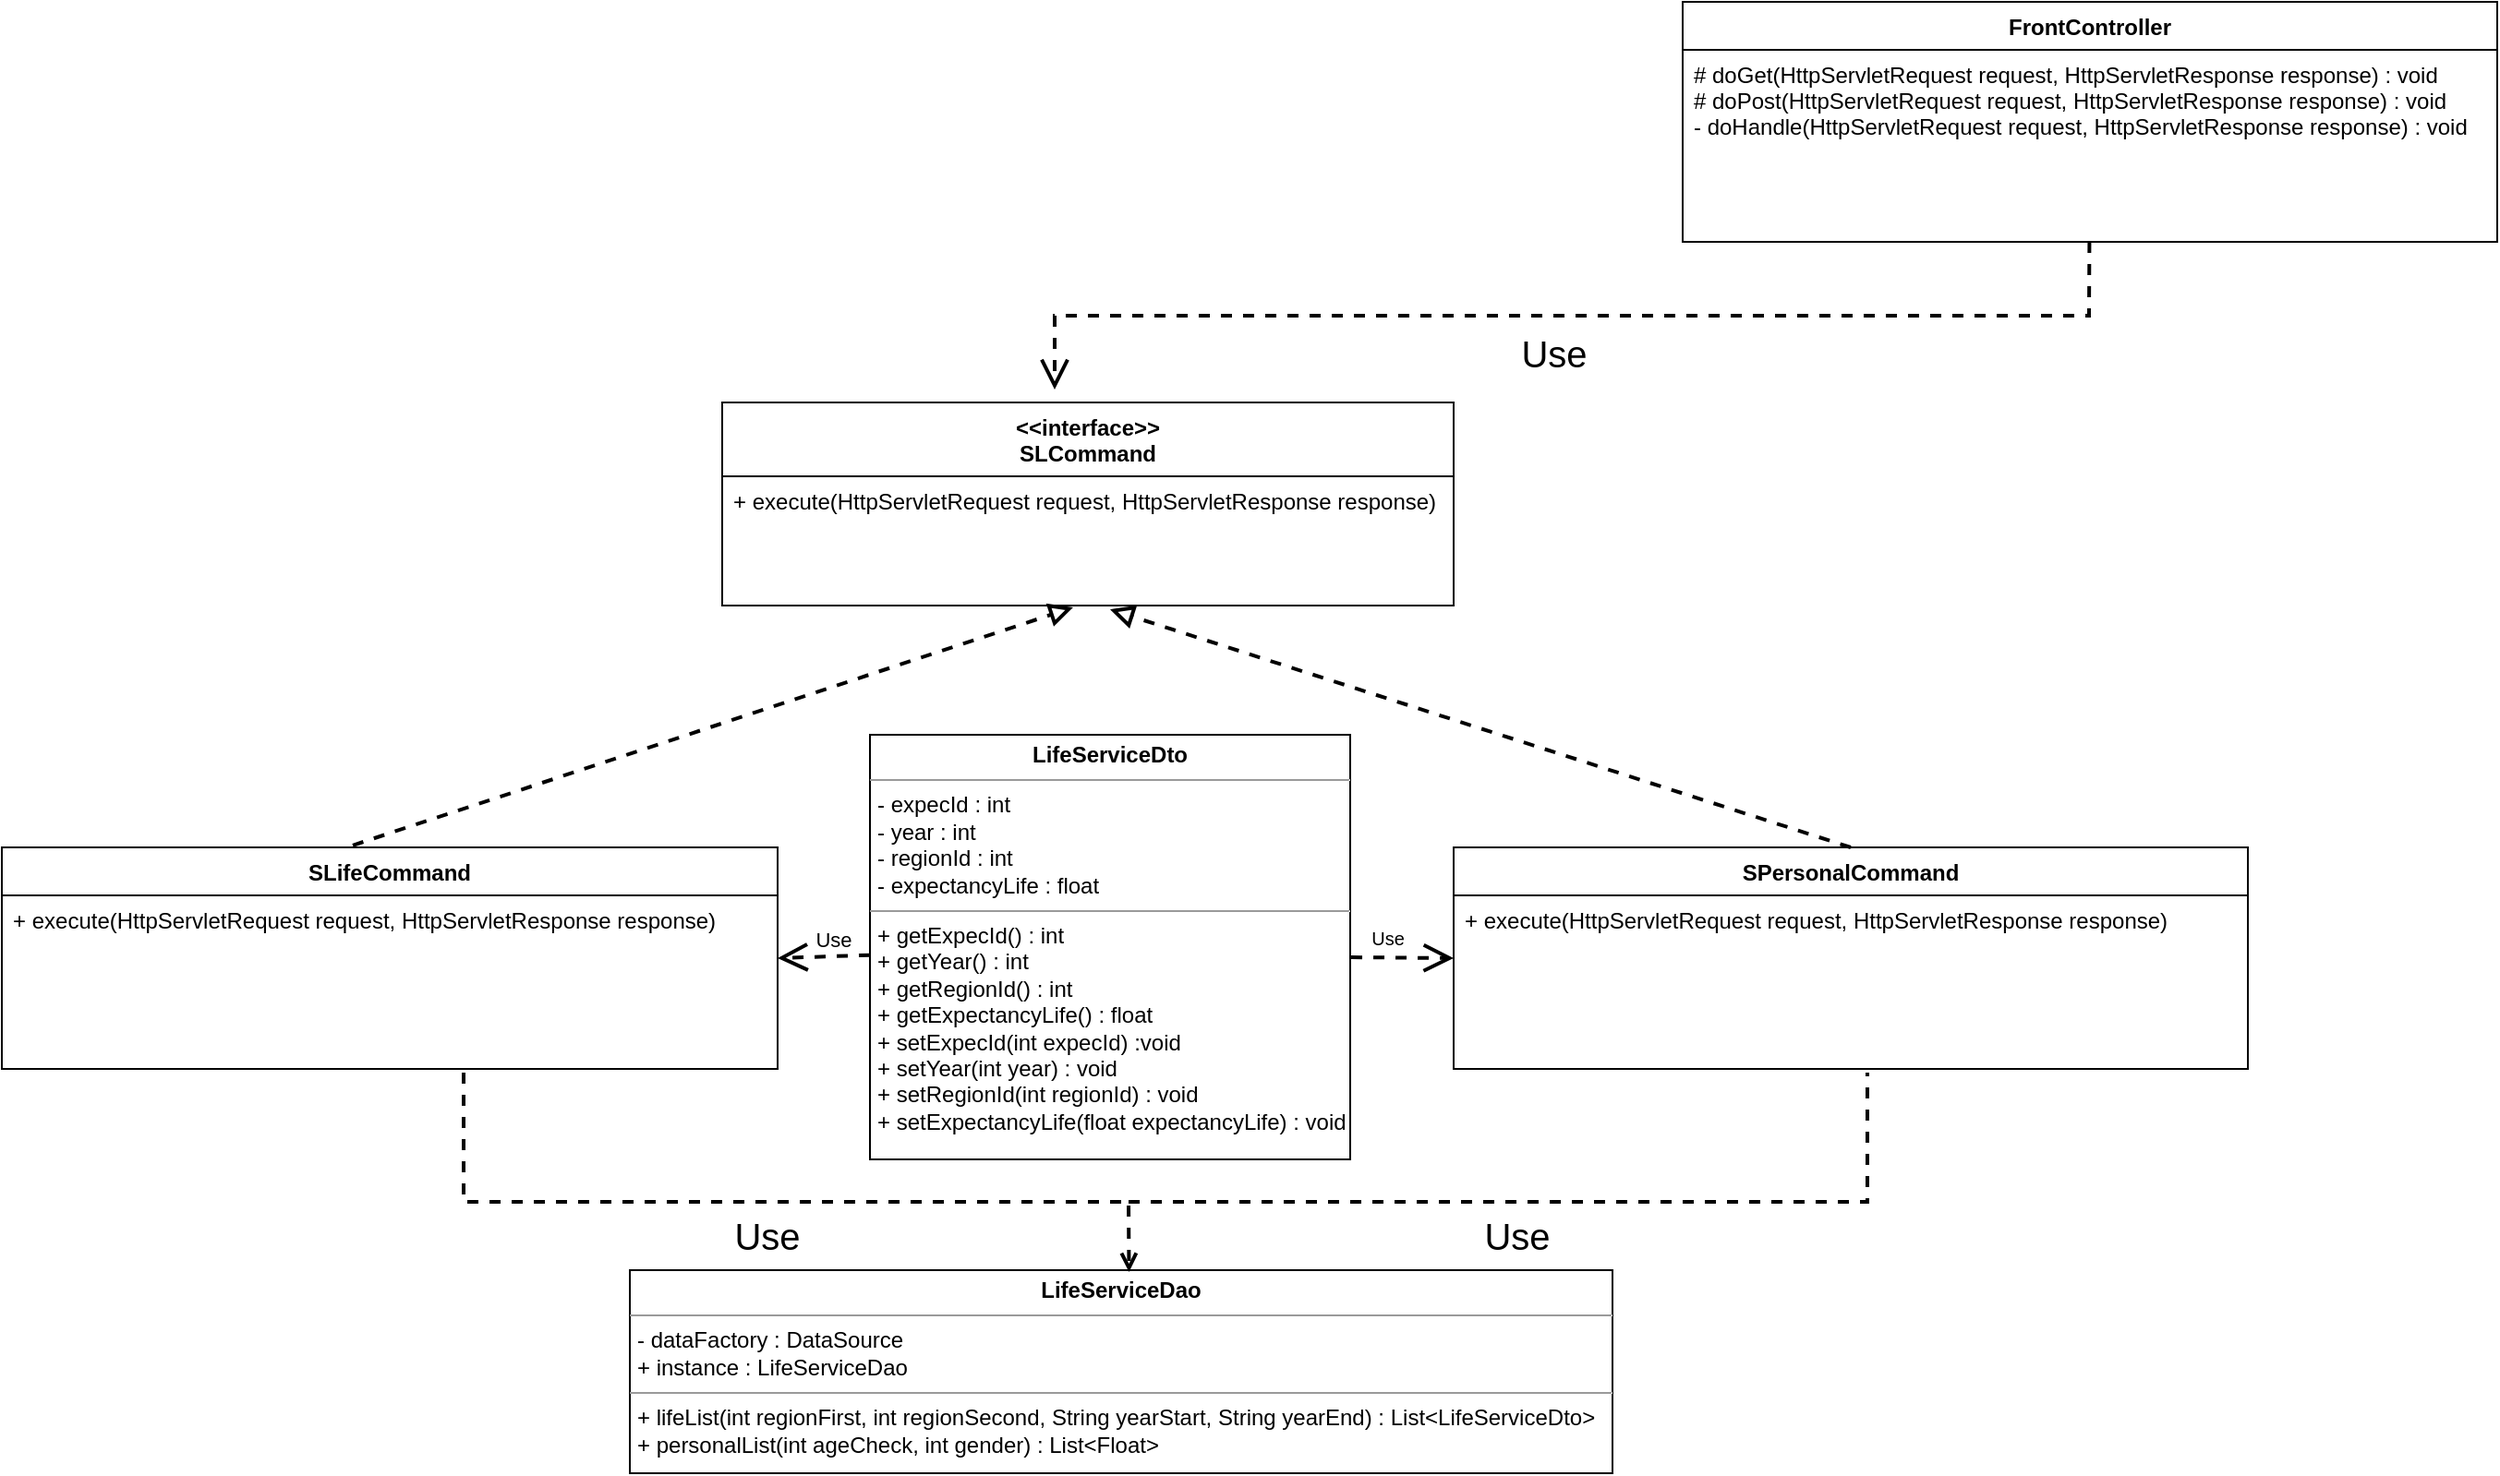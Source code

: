 <mxfile version="20.8.16" type="device"><diagram id="C5RBs43oDa-KdzZeNtuy" name="Page-1"><mxGraphModel dx="3756" dy="811" grid="1" gridSize="10" guides="1" tooltips="1" connect="1" arrows="1" fold="1" page="1" pageScale="1" pageWidth="1169" pageHeight="827" math="0" shadow="0"><root><mxCell id="WIyWlLk6GJQsqaUBKTNV-0"/><mxCell id="WIyWlLk6GJQsqaUBKTNV-1" parent="WIyWlLk6GJQsqaUBKTNV-0"/><mxCell id="UeREu-gAcgGopk64Yu9I-0" value="FrontController" style="swimlane;fontStyle=1;align=center;verticalAlign=top;childLayout=stackLayout;horizontal=1;startSize=26;horizontalStack=0;resizeParent=1;resizeLast=0;collapsible=1;marginBottom=0;rounded=0;shadow=0;strokeWidth=1;" parent="WIyWlLk6GJQsqaUBKTNV-1" vertex="1"><mxGeometry x="-740" y="30" width="441" height="130" as="geometry"><mxRectangle x="230" y="140" width="160" height="26" as="alternateBounds"/></mxGeometry></mxCell><mxCell id="UeREu-gAcgGopk64Yu9I-1" value="# doGet(HttpServletRequest request, HttpServletResponse response) : void&#10;# doPost(HttpServletRequest request, HttpServletResponse response) : void&#10;- doHandle(HttpServletRequest request, HttpServletResponse response) : void&#10; " style="text;align=left;verticalAlign=top;spacingLeft=4;spacingRight=4;overflow=hidden;rotatable=0;points=[[0,0.5],[1,0.5]];portConstraint=eastwest;" parent="UeREu-gAcgGopk64Yu9I-0" vertex="1"><mxGeometry y="26" width="441" height="104" as="geometry"/></mxCell><mxCell id="UeREu-gAcgGopk64Yu9I-2" value="&lt;font style=&quot;font-size: 20px;&quot;&gt;Use&lt;/font&gt;" style="endArrow=open;endSize=12;dashed=1;html=1;rounded=0;strokeWidth=2;" parent="UeREu-gAcgGopk64Yu9I-0" source="UeREu-gAcgGopk64Yu9I-1" edge="1"><mxGeometry x="0.031" y="20" width="160" relative="1" as="geometry"><mxPoint x="370" y="199" as="sourcePoint"/><mxPoint x="-340" y="210" as="targetPoint"/><Array as="points"><mxPoint x="220" y="170"/><mxPoint x="-340" y="170"/></Array><mxPoint as="offset"/></mxGeometry></mxCell><mxCell id="UeREu-gAcgGopk64Yu9I-3" value="SLifeCommand" style="swimlane;fontStyle=1;align=center;verticalAlign=top;childLayout=stackLayout;horizontal=1;startSize=26;horizontalStack=0;resizeParent=1;resizeLast=0;collapsible=1;marginBottom=0;rounded=0;shadow=0;strokeWidth=1;" parent="WIyWlLk6GJQsqaUBKTNV-1" vertex="1"><mxGeometry x="-1650" y="488" width="420" height="120" as="geometry"><mxRectangle x="130" y="380" width="160" height="26" as="alternateBounds"/></mxGeometry></mxCell><mxCell id="UeREu-gAcgGopk64Yu9I-4" value="" style="endArrow=block;startArrow=none;endFill=0;startFill=0;endSize=8;html=1;verticalAlign=bottom;dashed=1;labelBackgroundColor=none;rounded=0;strokeWidth=2;" parent="UeREu-gAcgGopk64Yu9I-3" edge="1"><mxGeometry width="160" relative="1" as="geometry"><mxPoint x="190" y="-1.11" as="sourcePoint"/><mxPoint x="580" y="-130" as="targetPoint"/></mxGeometry></mxCell><mxCell id="UeREu-gAcgGopk64Yu9I-5" value="+ execute(HttpServletRequest request, HttpServletResponse response)" style="text;align=left;verticalAlign=top;spacingLeft=4;spacingRight=4;overflow=hidden;rotatable=0;points=[[0,0.5],[1,0.5]];portConstraint=eastwest;" parent="UeREu-gAcgGopk64Yu9I-3" vertex="1"><mxGeometry y="26" width="420" height="26" as="geometry"/></mxCell><mxCell id="UeREu-gAcgGopk64Yu9I-6" value="SPersonalCommand" style="swimlane;fontStyle=1;align=center;verticalAlign=top;childLayout=stackLayout;horizontal=1;startSize=26;horizontalStack=0;resizeParent=1;resizeLast=0;collapsible=1;marginBottom=0;rounded=0;shadow=0;strokeWidth=1;" parent="WIyWlLk6GJQsqaUBKTNV-1" vertex="1"><mxGeometry x="-864" y="488" width="430" height="120" as="geometry"><mxRectangle x="340" y="380" width="170" height="26" as="alternateBounds"/></mxGeometry></mxCell><mxCell id="UeREu-gAcgGopk64Yu9I-7" value="+ execute(HttpServletRequest request, HttpServletResponse response)" style="text;align=left;verticalAlign=top;spacingLeft=4;spacingRight=4;overflow=hidden;rotatable=0;points=[[0,0.5],[1,0.5]];portConstraint=eastwest;" parent="UeREu-gAcgGopk64Yu9I-6" vertex="1"><mxGeometry y="26" width="430" height="26" as="geometry"/></mxCell><mxCell id="UeREu-gAcgGopk64Yu9I-8" value="&lt;&lt;interface&gt;&gt;&#10;SLCommand" style="swimlane;fontStyle=1;align=center;verticalAlign=top;childLayout=stackLayout;horizontal=1;startSize=40;horizontalStack=0;resizeParent=1;resizeLast=0;collapsible=1;marginBottom=0;rounded=0;shadow=0;strokeWidth=1;" parent="WIyWlLk6GJQsqaUBKTNV-1" vertex="1"><mxGeometry x="-1260" y="247" width="396" height="110" as="geometry"><mxRectangle x="550" y="140" width="160" height="26" as="alternateBounds"/></mxGeometry></mxCell><mxCell id="UeREu-gAcgGopk64Yu9I-9" value="+ execute(HttpServletRequest request, HttpServletResponse response)" style="text;align=left;verticalAlign=top;spacingLeft=4;spacingRight=4;overflow=hidden;rotatable=0;points=[[0,0.5],[1,0.5]];portConstraint=eastwest;rounded=0;shadow=0;html=0;" parent="UeREu-gAcgGopk64Yu9I-8" vertex="1"><mxGeometry y="40" width="396" height="26" as="geometry"/></mxCell><mxCell id="UeREu-gAcgGopk64Yu9I-10" value="&lt;p style=&quot;margin:0px;margin-top:4px;text-align:center;&quot;&gt;&lt;b&gt;LifeServiceDto&lt;/b&gt;&lt;/p&gt;&lt;hr size=&quot;1&quot;&gt;&lt;p style=&quot;margin:0px;margin-left:4px;&quot;&gt;- expecId : int&lt;br style=&quot;border-color: var(--border-color); padding: 0px; margin: 0px;&quot;&gt;- year : int&lt;br style=&quot;border-color: var(--border-color); padding: 0px; margin: 0px;&quot;&gt;- regionId : int&lt;br style=&quot;border-color: var(--border-color); padding: 0px; margin: 0px;&quot;&gt;- expectancyLife : float&lt;br&gt;&lt;/p&gt;&lt;hr size=&quot;1&quot;&gt;&lt;p style=&quot;margin:0px;margin-left:4px;&quot;&gt;+ getExpecId() : int&lt;/p&gt;&lt;p style=&quot;margin:0px;margin-left:4px;&quot;&gt;+ getYear() : int&lt;/p&gt;&lt;p style=&quot;margin:0px;margin-left:4px;&quot;&gt;+ getRegionId() : int&lt;/p&gt;&lt;p style=&quot;margin:0px;margin-left:4px;&quot;&gt;+ getExpectancyLife() : float&lt;/p&gt;&lt;p style=&quot;margin:0px;margin-left:4px;&quot;&gt;+ setExpecId(int expecId) :void&lt;/p&gt;&lt;p style=&quot;margin:0px;margin-left:4px;&quot;&gt;+ setYear(int year) : void&lt;/p&gt;&lt;p style=&quot;margin:0px;margin-left:4px;&quot;&gt;+ setRegionId(int regionId) : void&lt;/p&gt;&lt;p style=&quot;margin:0px;margin-left:4px;&quot;&gt;+ setExpectancyLife(float expectancyLife) : void&lt;/p&gt;" style="verticalAlign=top;align=left;overflow=fill;fontSize=12;fontFamily=Helvetica;html=1;" parent="WIyWlLk6GJQsqaUBKTNV-1" vertex="1"><mxGeometry x="-1180" y="427" width="260" height="230" as="geometry"/></mxCell><mxCell id="UeREu-gAcgGopk64Yu9I-11" value="&lt;p style=&quot;margin:0px;margin-top:4px;text-align:center;&quot;&gt;&lt;b&gt;LifeServiceDao&lt;/b&gt;&lt;/p&gt;&lt;hr size=&quot;1&quot;&gt;&lt;p style=&quot;margin:0px;margin-left:4px;&quot;&gt;- dataFactory : DataSource&lt;/p&gt;&lt;p style=&quot;margin:0px;margin-left:4px;&quot;&gt;+ instance : LifeServiceDao&lt;/p&gt;&lt;hr size=&quot;1&quot;&gt;&lt;p style=&quot;margin:0px;margin-left:4px;&quot;&gt;+ lifeList(int regionFirst, int regionSecond, String yearStart, String yearEnd) : List&amp;lt;LifeServiceDto&amp;gt;&lt;br style=&quot;border-color: var(--border-color); padding: 0px; margin: 0px;&quot;&gt;+ personalList(int ageCheck, int gender) : List&amp;lt;Float&amp;gt;&lt;br&gt;&lt;/p&gt;" style="verticalAlign=top;align=left;overflow=fill;fontSize=12;fontFamily=Helvetica;html=1;" parent="WIyWlLk6GJQsqaUBKTNV-1" vertex="1"><mxGeometry x="-1310" y="717" width="532" height="110" as="geometry"/></mxCell><mxCell id="UeREu-gAcgGopk64Yu9I-12" value="" style="endArrow=block;startArrow=none;endFill=0;startFill=0;endSize=8;html=1;verticalAlign=bottom;dashed=1;labelBackgroundColor=none;rounded=0;exitX=0.5;exitY=0;exitDx=0;exitDy=0;strokeWidth=2;" parent="WIyWlLk6GJQsqaUBKTNV-1" source="UeREu-gAcgGopk64Yu9I-6" edge="1"><mxGeometry width="160" relative="1" as="geometry"><mxPoint x="-1440" y="488.0" as="sourcePoint"/><mxPoint x="-1050" y="359.11" as="targetPoint"/></mxGeometry></mxCell><mxCell id="UeREu-gAcgGopk64Yu9I-13" value="&lt;font style=&quot;font-size: 10px;&quot;&gt;Use&lt;/font&gt;" style="endArrow=open;endSize=12;dashed=1;html=1;rounded=0;entryX=0;entryY=0.5;entryDx=0;entryDy=0;exitX=1.002;exitY=0.524;exitDx=0;exitDy=0;exitPerimeter=0;strokeWidth=2;" parent="WIyWlLk6GJQsqaUBKTNV-1" source="UeREu-gAcgGopk64Yu9I-10" target="UeREu-gAcgGopk64Yu9I-6" edge="1"><mxGeometry x="-0.301" y="11" width="160" relative="1" as="geometry"><mxPoint x="-960" y="508" as="sourcePoint"/><mxPoint x="-800" y="508" as="targetPoint"/><mxPoint as="offset"/></mxGeometry></mxCell><mxCell id="UeREu-gAcgGopk64Yu9I-14" value="Use" style="endArrow=open;endSize=12;dashed=1;html=1;rounded=0;entryX=1;entryY=0.5;entryDx=0;entryDy=0;strokeWidth=2;" parent="WIyWlLk6GJQsqaUBKTNV-1" source="UeREu-gAcgGopk64Yu9I-10" target="UeREu-gAcgGopk64Yu9I-3" edge="1"><mxGeometry x="-0.212" y="-9" width="160" relative="1" as="geometry"><mxPoint x="-1189.0" y="550.05" as="sourcePoint"/><mxPoint x="-1134.3" y="548" as="targetPoint"/><mxPoint as="offset"/></mxGeometry></mxCell><mxCell id="UeREu-gAcgGopk64Yu9I-16" value="" style="endArrow=open;html=1;rounded=0;align=center;verticalAlign=bottom;dashed=1;endFill=0;labelBackgroundColor=none;strokeWidth=2;fontSize=2;jumpStyle=arc;entryX=0.508;entryY=0.009;entryDx=0;entryDy=0;entryPerimeter=0;exitX=0.508;exitY=0.009;exitDx=0;exitDy=0;exitPerimeter=0;" parent="WIyWlLk6GJQsqaUBKTNV-1" target="UeREu-gAcgGopk64Yu9I-11" edge="1"><mxGeometry relative="1" as="geometry"><mxPoint x="-1400" y="610" as="sourcePoint"/><mxPoint x="-1040" y="680" as="targetPoint"/><Array as="points"><mxPoint x="-1400" y="680"/><mxPoint x="-1040" y="680"/></Array></mxGeometry></mxCell><mxCell id="UeREu-gAcgGopk64Yu9I-17" value="&lt;font style=&quot;font-size: 20px;&quot;&gt;Use&lt;/font&gt;" style="resizable=0;html=1;align=center;verticalAlign=top;labelBackgroundColor=none;fontSize=10;" parent="UeREu-gAcgGopk64Yu9I-16" connectable="0" vertex="1"><mxGeometry relative="1" as="geometry"/></mxCell><mxCell id="UeREu-gAcgGopk64Yu9I-19" value="" style="endArrow=none;dashed=1;html=1;rounded=0;jumpStyle=arc;strokeWidth=2;" parent="WIyWlLk6GJQsqaUBKTNV-1" edge="1"><mxGeometry width="50" height="50" relative="1" as="geometry"><mxPoint x="-1040" y="680" as="sourcePoint"/><mxPoint x="-640" y="610" as="targetPoint"/><Array as="points"><mxPoint x="-640" y="680"/></Array></mxGeometry></mxCell><mxCell id="UeREu-gAcgGopk64Yu9I-20" value="&lt;font style=&quot;font-size: 20px;&quot;&gt;Use&lt;/font&gt;" style="resizable=0;html=1;align=center;verticalAlign=top;labelBackgroundColor=none;fontSize=10;" parent="WIyWlLk6GJQsqaUBKTNV-1" connectable="0" vertex="1"><mxGeometry x="-829.996" y="680" as="geometry"/></mxCell></root></mxGraphModel></diagram></mxfile>